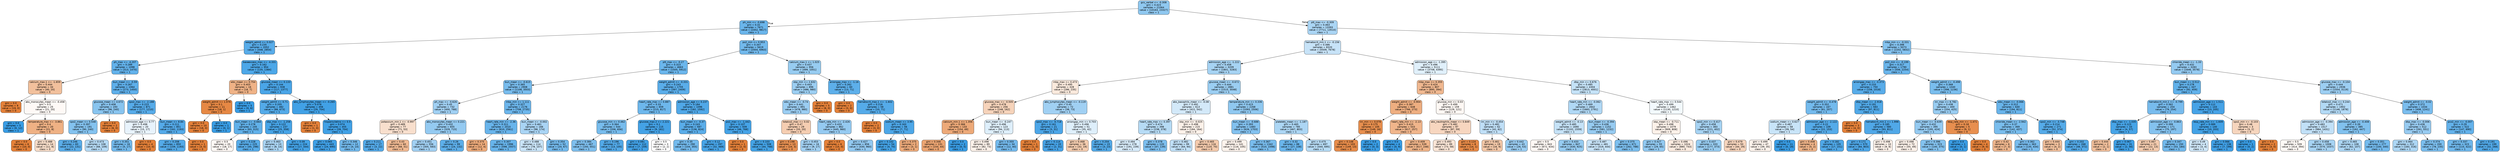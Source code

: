 digraph Tree {
node [shape=box, style="filled, rounded", color="black", fontname="helvetica"] ;
edge [fontname="helvetica"] ;
0 [label="gcs_verbal <= -0.308\ngini = 0.423\nsamples = 21064\nvalue = [10163, 23327]\nclass = 1", fillcolor="#8fc8f0"] ;
1 [label="ph_min <= -0.698\ngini = 0.32\nsamples = 7671\nvalue = [2452, 9817]\nclass = 1", fillcolor="#6ab5eb"] ;
0 -> 1 [labeldistance=2.5, labelangle=45, headlabel="True"] ;
2 [label="weight_admit <= 0.027\ngini = 0.235\nsamples = 2052\nvalue = [448, 2854]\nclass = 1", fillcolor="#58ace9"] ;
1 -> 2 ;
3 [label="ph_max <= -4.207\ngini = 0.289\nsamples = 1098\nvalue = [313, 1470]\nclass = 1", fillcolor="#63b2eb"] ;
2 -> 3 ;
4 [label="calcium_max.1 <= -1.659\ngini = 0.444\nsamples = 34\nvalue = [40, 20]\nclass = 0", fillcolor="#f2c09c"] ;
3 -> 4 ;
5 [label="gini = 0.0\nsamples = 9\nvalue = [19, 0]\nclass = 0", fillcolor="#e58139"] ;
4 -> 5 ;
6 [label="abs_monocytes_mean <= -0.458\ngini = 0.5\nsamples = 25\nvalue = [21, 20]\nclass = 0", fillcolor="#fef9f6"] ;
4 -> 6 ;
7 [label="gini = 0.0\nsamples = 5\nvalue = [0, 12]\nclass = 1", fillcolor="#399de5"] ;
6 -> 7 ;
8 [label="temperature_max <= -3.861\ngini = 0.4\nsamples = 20\nvalue = [21, 8]\nclass = 0", fillcolor="#efb184"] ;
6 -> 8 ;
9 [label="gini = 0.0\nsamples = 6\nvalue = [10, 0]\nclass = 0", fillcolor="#e58139"] ;
8 -> 9 ;
10 [label="gini = 0.488\nsamples = 14\nvalue = [11, 8]\nclass = 0", fillcolor="#f8ddc9"] ;
8 -> 10 ;
11 [label="bun_mean <= -0.59\ngini = 0.267\nsamples = 1064\nvalue = [273, 1450]\nclass = 1", fillcolor="#5eafea"] ;
3 -> 11 ;
12 [label="glucose_mean <= 4.672\ngini = 0.408\nsamples = 193\nvalue = [96, 240]\nclass = 1", fillcolor="#88c4ef"] ;
11 -> 12 ;
13 [label="spo2_mean <= 0.548\ngini = 0.397\nsamples = 191\nvalue = [90, 240]\nclass = 1", fillcolor="#83c2ef"] ;
12 -> 13 ;
14 [label="gini = 0.246\nsamples = 83\nvalue = [22, 131]\nclass = 1", fillcolor="#5aade9"] ;
13 -> 14 ;
15 [label="gini = 0.473\nsamples = 108\nvalue = [68, 109]\nclass = 1", fillcolor="#b5daf5"] ;
13 -> 15 ;
16 [label="gini = 0.0\nsamples = 2\nvalue = [6, 0]\nclass = 0", fillcolor="#e58139"] ;
12 -> 16 ;
17 [label="spo2_max <= -2.188\ngini = 0.223\nsamples = 871\nvalue = [177, 1210]\nclass = 1", fillcolor="#56abe9"] ;
11 -> 17 ;
18 [label="admission_age <= 0.77\ngini = 0.498\nsamples = 20\nvalue = [15, 17]\nclass = 1", fillcolor="#e8f3fc"] ;
17 -> 18 ;
19 [label="gini = 0.351\nsamples = 16\nvalue = [5, 17]\nclass = 1", fillcolor="#73baed"] ;
18 -> 19 ;
20 [label="gini = 0.0\nsamples = 4\nvalue = [10, 0]\nclass = 0", fillcolor="#e58139"] ;
18 -> 20 ;
21 [label="bun_mean <= 8.84\ngini = 0.211\nsamples = 851\nvalue = [162, 1193]\nclass = 1", fillcolor="#54aae9"] ;
17 -> 21 ;
22 [label="gini = 0.208\nsamples = 850\nvalue = [159, 1193]\nclass = 1", fillcolor="#53aae8"] ;
21 -> 22 ;
23 [label="gini = 0.0\nsamples = 1\nvalue = [3, 0]\nclass = 0", fillcolor="#e58139"] ;
21 -> 23 ;
24 [label="baseexcess_max <= -4.331\ngini = 0.162\nsamples = 954\nvalue = [135, 1384]\nclass = 1", fillcolor="#4ca7e8"] ;
2 -> 24 ;
25 [label="wbc_mean <= 0.754\ngini = 0.403\nsamples = 16\nvalue = [18, 7]\nclass = 0", fillcolor="#efb286"] ;
24 -> 25 ;
26 [label="weight_admit <= 1.076\ngini = 0.1\nsamples = 11\nvalue = [18, 1]\nclass = 0", fillcolor="#e68844"] ;
25 -> 26 ;
27 [label="gini = 0.0\nsamples = 10\nvalue = [18, 0]\nclass = 0", fillcolor="#e58139"] ;
26 -> 27 ;
28 [label="gini = 0.0\nsamples = 1\nvalue = [0, 1]\nclass = 1", fillcolor="#399de5"] ;
26 -> 28 ;
29 [label="gini = 0.0\nsamples = 5\nvalue = [0, 6]\nclass = 1", fillcolor="#399de5"] ;
25 -> 29 ;
30 [label="glucose_mean <= 0.133\ngini = 0.144\nsamples = 938\nvalue = [117, 1377]\nclass = 1", fillcolor="#4aa5e7"] ;
24 -> 30 ;
31 [label="weight_admit <= 0.71\ngini = 0.205\nsamples = 482\nvalue = [88, 673]\nclass = 1", fillcolor="#53aae8"] ;
30 -> 31 ;
32 [label="bun_mean <= -0.664\ngini = 0.278\nsamples = 245\nvalue = [63, 315]\nclass = 1", fillcolor="#61b1ea"] ;
31 -> 32 ;
33 [label="gini = 0.5\nsamples = 20\nvalue = [18, 17]\nclass = 0", fillcolor="#fef8f4"] ;
32 -> 33 ;
34 [label="gini = 0.228\nsamples = 225\nvalue = [45, 298]\nclass = 1", fillcolor="#57ace9"] ;
32 -> 34 ;
35 [label="sbp_max <= -1.258\ngini = 0.122\nsamples = 237\nvalue = [25, 358]\nclass = 1", fillcolor="#47a4e7"] ;
31 -> 35 ;
36 [label="gini = 0.463\nsamples = 13\nvalue = [8, 14]\nclass = 1", fillcolor="#aad5f4"] ;
35 -> 36 ;
37 [label="gini = 0.09\nsamples = 224\nvalue = [17, 344]\nclass = 1", fillcolor="#43a2e6"] ;
35 -> 37 ;
38 [label="abs_lymphocytes_mean <= -0.265\ngini = 0.076\nsamples = 456\nvalue = [29, 704]\nclass = 1", fillcolor="#41a1e6"] ;
30 -> 38 ;
39 [label="gini = 0.0\nsamples = 1\nvalue = [1, 0]\nclass = 0", fillcolor="#e58139"] ;
38 -> 39 ;
40 [label="hispanic/latino <= 0.5\ngini = 0.074\nsamples = 455\nvalue = [28, 704]\nclass = 1", fillcolor="#41a1e6"] ;
38 -> 40 ;
41 [label="gini = 0.065\nsamples = 443\nvalue = [24, 690]\nclass = 1", fillcolor="#40a0e6"] ;
40 -> 41 ;
42 [label="gini = 0.346\nsamples = 12\nvalue = [4, 14]\nclass = 1", fillcolor="#72b9ec"] ;
40 -> 42 ;
43 [label="po2_min <= 0.953\ngini = 0.347\nsamples = 5619\nvalue = [2004, 6963]\nclass = 1", fillcolor="#72b9ec"] ;
1 -> 43 ;
44 [label="ptt_max <= -0.27\ngini = 0.323\nsamples = 4663\nvalue = [1505, 5912]\nclass = 1", fillcolor="#6bb6ec"] ;
43 -> 44 ;
45 [label="bun_mean <= -0.615\ngini = 0.365\nsamples = 2908\nvalue = [1108, 3503]\nclass = 1", fillcolor="#78bced"] ;
44 -> 45 ;
46 [label="ph_max <= -0.626\ngini = 0.45\nsamples = 732\nvalue = [400, 768]\nclass = 1", fillcolor="#a0d0f3"] ;
45 -> 46 ;
47 [label="potassium_min.1 <= -0.997\ngini = 0.489\nsamples = 77\nvalue = [71, 53]\nclass = 0", fillcolor="#f8dfcd"] ;
46 -> 47 ;
48 [label="gini = 0.211\nsamples = 17\nvalue = [3, 22]\nclass = 1", fillcolor="#54aae9"] ;
47 -> 48 ;
49 [label="gini = 0.43\nsamples = 60\nvalue = [68, 31]\nclass = 0", fillcolor="#f1ba93"] ;
47 -> 49 ;
50 [label="abs_monocytes_mean <= 0.221\ngini = 0.432\nsamples = 655\nvalue = [329, 715]\nclass = 1", fillcolor="#94caf1"] ;
46 -> 50 ;
51 [label="gini = 0.451\nsamples = 556\nvalue = [305, 583]\nclass = 1", fillcolor="#a1d0f3"] ;
50 -> 51 ;
52 [label="gini = 0.26\nsamples = 99\nvalue = [24, 132]\nclass = 1", fillcolor="#5dafea"] ;
50 -> 52 ;
53 [label="mbp_min <= 1.111\ngini = 0.327\nsamples = 2176\nvalue = [708, 2735]\nclass = 1", fillcolor="#6cb6ec"] ;
45 -> 53 ;
54 [label="heart_rate_min <= -2.36\ngini = 0.311\nsamples = 2010\nvalue = [610, 2561]\nclass = 1", fillcolor="#68b4eb"] ;
53 -> 54 ;
55 [label="gini = 0.375\nsamples = 14\nvalue = [12, 4]\nclass = 0", fillcolor="#eeab7b"] ;
54 -> 55 ;
56 [label="gini = 0.307\nsamples = 1996\nvalue = [598, 2557]\nclass = 1", fillcolor="#67b4eb"] ;
54 -> 56 ;
57 [label="bun_mean <= -0.002\ngini = 0.461\nsamples = 166\nvalue = [98, 174]\nclass = 1", fillcolor="#a9d4f4"] ;
53 -> 57 ;
58 [label="gini = 0.488\nsamples = 114\nvalue = [78, 107]\nclass = 1", fillcolor="#c9e4f8"] ;
57 -> 58 ;
59 [label="gini = 0.354\nsamples = 52\nvalue = [20, 67]\nclass = 1", fillcolor="#74baed"] ;
57 -> 59 ;
60 [label="weight_admit <= -0.331\ngini = 0.243\nsamples = 1755\nvalue = [397, 2409]\nclass = 1", fillcolor="#5aade9"] ;
44 -> 60 ;
61 [label="heart_rate_max <= 0.887\ngini = 0.33\nsamples = 659\nvalue = [215, 817]\nclass = 1", fillcolor="#6db7ec"] ;
60 -> 61 ;
62 [label="glucose_min <= 0.462\ngini = 0.364\nsamples = 544\nvalue = [206, 656]\nclass = 1", fillcolor="#77bced"] ;
61 -> 62 ;
63 [label="gini = 0.384\nsamples = 467\nvalue = [193, 551]\nclass = 1", fillcolor="#7ebfee"] ;
62 -> 63 ;
64 [label="gini = 0.196\nsamples = 77\nvalue = [13, 105]\nclass = 1", fillcolor="#52a9e8"] ;
62 -> 64 ;
65 [label="glucose_max.2 <= 2.221\ngini = 0.1\nsamples = 115\nvalue = [9, 161]\nclass = 1", fillcolor="#44a2e6"] ;
61 -> 65 ;
66 [label="gini = 0.081\nsamples = 112\nvalue = [7, 159]\nclass = 1", fillcolor="#42a1e6"] ;
65 -> 66 ;
67 [label="gini = 0.5\nsamples = 3\nvalue = [2, 2]\nclass = 0", fillcolor="#ffffff"] ;
65 -> 67 ;
68 [label="admission_age <= 0.237\ngini = 0.184\nsamples = 1096\nvalue = [182, 1592]\nclass = 1", fillcolor="#50a8e8"] ;
60 -> 68 ;
69 [label="bun_mean <= -0.37\ngini = 0.243\nsamples = 587\nvalue = [136, 824]\nclass = 1", fillcolor="#5aade9"] ;
68 -> 69 ;
70 [label="gini = 0.35\nsamples = 290\nvalue = [104, 355]\nclass = 1", fillcolor="#73baed"] ;
69 -> 70 ;
71 [label="gini = 0.12\nsamples = 297\nvalue = [32, 469]\nclass = 1", fillcolor="#47a4e7"] ;
69 -> 71 ;
72 [label="po2_max <= -1.442\ngini = 0.107\nsamples = 509\nvalue = [46, 768]\nclass = 1", fillcolor="#45a3e7"] ;
68 -> 72 ;
73 [label="gini = 0.0\nsamples = 1\nvalue = [2, 0]\nclass = 0", fillcolor="#e58139"] ;
72 -> 73 ;
74 [label="gini = 0.103\nsamples = 508\nvalue = [44, 768]\nclass = 1", fillcolor="#44a3e6"] ;
72 -> 74 ;
75 [label="calcium_max.1 <= 1.025\ngini = 0.437\nsamples = 956\nvalue = [499, 1051]\nclass = 1", fillcolor="#97ccf1"] ;
43 -> 75 ;
76 [label="sbp_min <= 2.632\ngini = 0.443\nsamples = 896\nvalue = [486, 980]\nclass = 1", fillcolor="#9bcef2"] ;
75 -> 76 ;
77 [label="wbc_mean <= -0.74\ngini = 0.441\nsamples = 891\nvalue = [478, 980]\nclass = 1", fillcolor="#9acdf2"] ;
76 -> 77 ;
78 [label="totalco2_max <= 0.02\ngini = 0.47\nsamples = 29\nvalue = [33, 20]\nclass = 0", fillcolor="#f5cdb1"] ;
77 -> 78 ;
79 [label="gini = 0.198\nsamples = 13\nvalue = [24, 3]\nclass = 0", fillcolor="#e89152"] ;
78 -> 79 ;
80 [label="gini = 0.453\nsamples = 16\nvalue = [9, 17]\nclass = 1", fillcolor="#a2d1f3"] ;
78 -> 80 ;
81 [label="heart_rate_min <= -2.426\ngini = 0.433\nsamples = 862\nvalue = [445, 960]\nclass = 1", fillcolor="#95caf1"] ;
77 -> 81 ;
82 [label="gini = 0.0\nsamples = 6\nvalue = [15, 0]\nclass = 0", fillcolor="#e58139"] ;
81 -> 82 ;
83 [label="gini = 0.427\nsamples = 856\nvalue = [430, 960]\nclass = 1", fillcolor="#92c9f1"] ;
81 -> 83 ;
84 [label="gini = 0.0\nsamples = 5\nvalue = [8, 0]\nclass = 0", fillcolor="#e58139"] ;
76 -> 84 ;
85 [label="aniongap_max <= -1.16\ngini = 0.262\nsamples = 60\nvalue = [13, 71]\nclass = 1", fillcolor="#5dafea"] ;
75 -> 85 ;
86 [label="gini = 0.0\nsamples = 2\nvalue = [3, 0]\nclass = 0", fillcolor="#e58139"] ;
85 -> 86 ;
87 [label="hematocrit_max.1 <= -1.602\ngini = 0.216\nsamples = 58\nvalue = [10, 71]\nclass = 1", fillcolor="#55abe9"] ;
85 -> 87 ;
88 [label="gini = 0.0\nsamples = 2\nvalue = [3, 0]\nclass = 0", fillcolor="#e58139"] ;
87 -> 88 ;
89 [label="sodium_mean <= 3.95\ngini = 0.163\nsamples = 56\nvalue = [7, 71]\nclass = 1", fillcolor="#4da7e8"] ;
87 -> 89 ;
90 [label="gini = 0.102\nsamples = 54\nvalue = [4, 70]\nclass = 1", fillcolor="#44a3e6"] ;
89 -> 90 ;
91 [label="gini = 0.375\nsamples = 2\nvalue = [3, 1]\nclass = 0", fillcolor="#eeab7b"] ;
89 -> 91 ;
92 [label="ptt_max <= -0.309\ngini = 0.463\nsamples = 13393\nvalue = [7711, 13510]\nclass = 1", fillcolor="#aad5f4"] ;
0 -> 92 [labeldistance=2.5, labelangle=-45, headlabel="False"] ;
93 [label="hematocrit_min.1 <= -0.156\ngini = 0.486\nsamples = 8320\nvalue = [5509, 7678]\nclass = 1", fillcolor="#c7e3f8"] ;
92 -> 93 ;
94 [label="admission_age <= -1.222\ngini = 0.458\nsamples = 3209\nvalue = [1801, 3283]\nclass = 1", fillcolor="#a6d3f3"] ;
93 -> 94 ;
95 [label="mbp_max <= 0.473\ngini = 0.495\nsamples = 328\nvalue = [286, 235]\nclass = 0", fillcolor="#fae9dc"] ;
94 -> 95 ;
96 [label="glucose_max <= -0.505\ngini = 0.478\nsamples = 256\nvalue = [248, 162]\nclass = 0", fillcolor="#f6d3ba"] ;
95 -> 96 ;
97 [label="calcium_min.1 <= 1.356\ngini = 0.366\nsamples = 133\nvalue = [154, 49]\nclass = 0", fillcolor="#eda978"] ;
96 -> 97 ;
98 [label="gini = 0.346\nsamples = 131\nvalue = [154, 44]\nclass = 0", fillcolor="#eca572"] ;
97 -> 98 ;
99 [label="gini = 0.0\nsamples = 2\nvalue = [0, 5]\nclass = 1", fillcolor="#399de5"] ;
97 -> 99 ;
100 [label="bun_mean <= -0.247\ngini = 0.496\nsamples = 123\nvalue = [94, 113]\nclass = 1", fillcolor="#deeffb"] ;
96 -> 100 ;
101 [label="gini = 0.498\nsamples = 89\nvalue = [82, 73]\nclass = 0", fillcolor="#fcf1e9"] ;
100 -> 101 ;
102 [label="gini = 0.355\nsamples = 34\nvalue = [12, 40]\nclass = 1", fillcolor="#74baed"] ;
100 -> 102 ;
103 [label="abs_lymphocytes_mean <= -0.119\ngini = 0.45\nsamples = 72\nvalue = [38, 73]\nclass = 1", fillcolor="#a0d0f3"] ;
95 -> 103 ;
104 [label="spo2_max <= -0.718\ngini = 0.161\nsamples = 21\nvalue = [3, 31]\nclass = 1", fillcolor="#4ca6e8"] ;
103 -> 104 ;
105 [label="gini = 0.0\nsamples = 1\nvalue = [1, 0]\nclass = 0", fillcolor="#e58139"] ;
104 -> 105 ;
106 [label="gini = 0.114\nsamples = 20\nvalue = [2, 31]\nclass = 1", fillcolor="#46a3e7"] ;
104 -> 106 ;
107 [label="aniongap_min <= 0.703\ngini = 0.496\nsamples = 51\nvalue = [35, 42]\nclass = 1", fillcolor="#deeffb"] ;
103 -> 107 ;
108 [label="gini = 0.468\nsamples = 36\nvalue = [32, 19]\nclass = 0", fillcolor="#f4ccaf"] ;
107 -> 108 ;
109 [label="gini = 0.204\nsamples = 15\nvalue = [3, 23]\nclass = 1", fillcolor="#53aae8"] ;
107 -> 109 ;
110 [label="glucose_mean <= -0.672\ngini = 0.444\nsamples = 2881\nvalue = [1515, 3048]\nclass = 1", fillcolor="#9bcef2"] ;
94 -> 110 ;
111 [label="abs_basophils_mean <= -0.08\ngini = 0.492\nsamples = 613\nvalue = [422, 542]\nclass = 1", fillcolor="#d3e9f9"] ;
110 -> 111 ;
112 [label="heart_rate_max <= 0.397\ngini = 0.474\nsamples = 398\nvalue = [238, 378]\nclass = 1", fillcolor="#b6dbf5"] ;
111 -> 112 ;
113 [label="gini = 0.494\nsamples = 278\nvalue = [191, 239]\nclass = 1", fillcolor="#d7ebfa"] ;
112 -> 113 ;
114 [label="gini = 0.378\nsamples = 120\nvalue = [47, 139]\nclass = 1", fillcolor="#7cbeee"] ;
112 -> 114 ;
115 [label="sbp_min <= -0.025\ngini = 0.498\nsamples = 215\nvalue = [184, 164]\nclass = 0", fillcolor="#fcf1e9"] ;
111 -> 115 ;
116 [label="gini = 0.482\nsamples = 99\nvalue = [64, 94]\nclass = 1", fillcolor="#c0e0f7"] ;
115 -> 116 ;
117 [label="gini = 0.465\nsamples = 116\nvalue = [120, 70]\nclass = 0", fillcolor="#f4caac"] ;
115 -> 117 ;
118 [label="temperature_min <= 0.336\ngini = 0.423\nsamples = 2268\nvalue = [1093, 2506]\nclass = 1", fillcolor="#8fc8f0"] ;
110 -> 118 ;
119 [label="bun_mean <= -0.688\ngini = 0.393\nsamples = 1483\nvalue = [626, 1703]\nclass = 1", fillcolor="#82c1ef"] ;
118 -> 119 ;
120 [label="gini = 0.499\nsamples = 141\nvalue = [116, 105]\nclass = 0", fillcolor="#fdf3ec"] ;
119 -> 120 ;
121 [label="gini = 0.367\nsamples = 1342\nvalue = [510, 1598]\nclass = 1", fillcolor="#78bced"] ;
119 -> 121 ;
122 [label="platelets_mean <= -1.187\ngini = 0.465\nsamples = 785\nvalue = [467, 803]\nclass = 1", fillcolor="#acd6f4"] ;
118 -> 122 ;
123 [label="gini = 0.32\nsamples = 88\nvalue = [27, 108]\nclass = 1", fillcolor="#6ab6ec"] ;
122 -> 123 ;
124 [label="gini = 0.475\nsamples = 697\nvalue = [440, 695]\nclass = 1", fillcolor="#b6dbf5"] ;
122 -> 124 ;
125 [label="admission_age <= -1.395\ngini = 0.496\nsamples = 5111\nvalue = [3708, 4395]\nclass = 1", fillcolor="#e0f0fb"] ;
93 -> 125 ;
126 [label="mbp_max <= 0.355\ngini = 0.424\nsamples = 807\nvalue = [895, 394]\nclass = 0", fillcolor="#f0b890"] ;
125 -> 126 ;
127 [label="weight_admit <= -0.904\ngini = 0.387\nsamples = 648\nvalue = [766, 273]\nclass = 0", fillcolor="#eeae80"] ;
126 -> 127 ;
128 [label="inr_min <= 0.078\ngini = 0.175\nsamples = 105\nvalue = [149, 16]\nclass = 0", fillcolor="#e88f4e"] ;
127 -> 128 ;
129 [label="gini = 0.148\nsamples = 103\nvalue = [149, 13]\nclass = 0", fillcolor="#e78c4a"] ;
128 -> 129 ;
130 [label="gini = 0.0\nsamples = 2\nvalue = [0, 3]\nclass = 1", fillcolor="#399de5"] ;
128 -> 130 ;
131 [label="heart_rate_min <= -2.13\ngini = 0.415\nsamples = 543\nvalue = [617, 257]\nclass = 0", fillcolor="#f0b58b"] ;
127 -> 131 ;
132 [label="gini = 0.0\nsamples = 4\nvalue = [0, 9]\nclass = 1", fillcolor="#399de5"] ;
131 -> 132 ;
133 [label="gini = 0.409\nsamples = 539\nvalue = [617, 248]\nclass = 0", fillcolor="#efb489"] ;
131 -> 133 ;
134 [label="glucose_min <= 0.03\ngini = 0.499\nsamples = 159\nvalue = [129, 121]\nclass = 0", fillcolor="#fdf7f3"] ;
126 -> 134 ;
135 [label="abs_neutrophils_mean <= 0.849\ngini = 0.482\nsamples = 97\nvalue = [87, 59]\nclass = 0", fillcolor="#f7d6bf"] ;
134 -> 135 ;
136 [label="gini = 0.493\nsamples = 89\nvalue = [73, 58]\nclass = 0", fillcolor="#fae5d6"] ;
135 -> 136 ;
137 [label="gini = 0.124\nsamples = 8\nvalue = [14, 1]\nclass = 0", fillcolor="#e78a47"] ;
135 -> 137 ;
138 [label="inr_min <= -0.454\ngini = 0.482\nsamples = 62\nvalue = [42, 62]\nclass = 1", fillcolor="#bfdff7"] ;
134 -> 138 ;
139 [label="gini = 0.461\nsamples = 19\nvalue = [16, 9]\nclass = 0", fillcolor="#f4c8a8"] ;
138 -> 139 ;
140 [label="gini = 0.442\nsamples = 43\nvalue = [26, 53]\nclass = 1", fillcolor="#9acdf2"] ;
138 -> 140 ;
141 [label="dbp_min <= 0.676\ngini = 0.485\nsamples = 4304\nvalue = [2813, 4001]\nclass = 1", fillcolor="#c4e2f7"] ;
125 -> 141 ;
142 [label="heart_rate_min <= -0.062\ngini = 0.469\nsamples = 2842\nvalue = [1683, 2791]\nclass = 1", fillcolor="#b0d8f5"] ;
141 -> 142 ;
143 [label="weight_admit <= -0.13\ngini = 0.485\nsamples = 1690\nvalue = [1102, 1559]\nclass = 1", fillcolor="#c5e2f7"] ;
142 -> 143 ;
144 [label="gini = 0.5\nsamples = 843\nvalue = [672, 634]\nclass = 0", fillcolor="#fef8f4"] ;
143 -> 144 ;
145 [label="gini = 0.433\nsamples = 847\nvalue = [430, 925]\nclass = 1", fillcolor="#95cbf1"] ;
143 -> 145 ;
146 [label="bun_mean <= -0.394\ngini = 0.436\nsamples = 1152\nvalue = [581, 1232]\nclass = 1", fillcolor="#96cbf1"] ;
142 -> 146 ;
147 [label="gini = 0.487\nsamples = 481\nvalue = [319, 444]\nclass = 1", fillcolor="#c7e3f8"] ;
146 -> 147 ;
148 [label="gini = 0.375\nsamples = 671\nvalue = [262, 788]\nclass = 1", fillcolor="#7bbeee"] ;
146 -> 148 ;
149 [label="heart_rate_max <= 0.544\ngini = 0.499\nsamples = 1462\nvalue = [1130, 1210]\nclass = 1", fillcolor="#f2f9fd"] ;
141 -> 149 ;
150 [label="sbp_mean <= -0.711\ngini = 0.498\nsamples = 1079\nvalue = [909, 808]\nclass = 0", fillcolor="#fcf1e9"] ;
149 -> 150 ;
151 [label="gini = 0.427\nsamples = 55\nvalue = [29, 65]\nclass = 1", fillcolor="#91c9f1"] ;
150 -> 151 ;
152 [label="gini = 0.496\nsamples = 1024\nvalue = [880, 743]\nclass = 0", fillcolor="#fbebe0"] ;
150 -> 152 ;
153 [label="spo2_min <= 0.417\ngini = 0.458\nsamples = 383\nvalue = [221, 402]\nclass = 1", fillcolor="#a6d3f3"] ;
149 -> 153 ;
154 [label="gini = 0.437\nsamples = 333\nvalue = [177, 373]\nclass = 1", fillcolor="#97ccf1"] ;
153 -> 154 ;
155 [label="gini = 0.479\nsamples = 50\nvalue = [44, 29]\nclass = 0", fillcolor="#f6d4bc"] ;
153 -> 155 ;
156 [label="mbp_min <= -0.331\ngini = 0.398\nsamples = 5073\nvalue = [2202, 5832]\nclass = 1", fillcolor="#84c2ef"] ;
92 -> 156 ;
157 [label="po2_min <= -0.199\ngini = 0.317\nsamples = 1790\nvalue = [556, 2254]\nclass = 1", fillcolor="#6ab5eb"] ;
156 -> 157 ;
158 [label="aniongap_max <= -0.373\ngini = 0.233\nsamples = 750\nvalue = [158, 1018]\nclass = 1", fillcolor="#58ace9"] ;
157 -> 158 ;
159 [label="weight_admit <= -0.478\ngini = 0.352\nsamples = 167\nvalue = [61, 207]\nclass = 1", fillcolor="#73baed"] ;
158 -> 159 ;
160 [label="sodium_mean <= 0.627\ngini = 0.487\nsamples = 58\nvalue = [39, 54]\nclass = 1", fillcolor="#c8e4f8"] ;
159 -> 160 ;
161 [label="gini = 0.499\nsamples = 47\nvalue = [39, 35]\nclass = 0", fillcolor="#fcf2eb"] ;
160 -> 161 ;
162 [label="gini = 0.0\nsamples = 11\nvalue = [0, 19]\nclass = 1", fillcolor="#399de5"] ;
160 -> 162 ;
163 [label="admission_age <= -2.122\ngini = 0.22\nsamples = 109\nvalue = [22, 153]\nclass = 1", fillcolor="#55abe9"] ;
159 -> 163 ;
164 [label="gini = 0.408\nsamples = 4\nvalue = [5, 2]\nclass = 0", fillcolor="#efb388"] ;
163 -> 164 ;
165 [label="gini = 0.182\nsamples = 105\nvalue = [17, 151]\nclass = 1", fillcolor="#4fa8e8"] ;
163 -> 165 ;
166 [label="dbp_mean <= -2.918\ngini = 0.191\nsamples = 583\nvalue = [97, 811]\nclass = 1", fillcolor="#51a9e8"] ;
158 -> 166 ;
167 [label="gini = 0.0\nsamples = 3\nvalue = [4, 0]\nclass = 0", fillcolor="#e58139"] ;
166 -> 167 ;
168 [label="hematocrit_min.1 <= 1.998\ngini = 0.185\nsamples = 580\nvalue = [93, 811]\nclass = 1", fillcolor="#50a8e8"] ;
166 -> 168 ;
169 [label="gini = 0.171\nsamples = 570\nvalue = [84, 803]\nclass = 1", fillcolor="#4ea7e8"] ;
168 -> 169 ;
170 [label="gini = 0.498\nsamples = 10\nvalue = [9, 8]\nclass = 0", fillcolor="#fcf1e9"] ;
168 -> 170 ;
171 [label="weight_admit <= -0.498\ngini = 0.368\nsamples = 1040\nvalue = [398, 1236]\nclass = 1", fillcolor="#79bded"] ;
157 -> 171 ;
172 [label="inr_max <= 6.782\ngini = 0.438\nsamples = 400\nvalue = [204, 425]\nclass = 1", fillcolor="#98ccf1"] ;
171 -> 172 ;
173 [label="bun_mean <= -0.639\ngini = 0.432\nsamples = 395\nvalue = [195, 424]\nclass = 1", fillcolor="#94caf1"] ;
172 -> 173 ;
174 [label="gini = 0.498\nsamples = 72\nvalue = [55, 49]\nclass = 0", fillcolor="#fcf1e9"] ;
173 -> 174 ;
175 [label="gini = 0.396\nsamples = 323\nvalue = [140, 375]\nclass = 1", fillcolor="#83c2ef"] ;
173 -> 175 ;
176 [label="resp_rate_min <= -1.471\ngini = 0.18\nsamples = 5\nvalue = [9, 1]\nclass = 0", fillcolor="#e88f4f"] ;
172 -> 176 ;
177 [label="gini = 0.0\nsamples = 1\nvalue = [0, 1]\nclass = 1", fillcolor="#399de5"] ;
176 -> 177 ;
178 [label="gini = 0.0\nsamples = 4\nvalue = [9, 0]\nclass = 0", fillcolor="#e58139"] ;
176 -> 178 ;
179 [label="wbc_mean <= -0.066\ngini = 0.312\nsamples = 640\nvalue = [194, 811]\nclass = 1", fillcolor="#68b4eb"] ;
171 -> 179 ;
180 [label="chloride_mean <= -2.942\ngini = 0.37\nsamples = 369\nvalue = [142, 437]\nclass = 1", fillcolor="#79bded"] ;
179 -> 180 ;
181 [label="gini = 0.42\nsamples = 6\nvalue = [7, 3]\nclass = 0", fillcolor="#f0b78e"] ;
180 -> 181 ;
182 [label="gini = 0.362\nsamples = 363\nvalue = [135, 434]\nclass = 1", fillcolor="#77bbed"] ;
180 -> 182 ;
183 [label="spo2_min <= -3.748\ngini = 0.214\nsamples = 271\nvalue = [52, 374]\nclass = 1", fillcolor="#55abe9"] ;
179 -> 183 ;
184 [label="gini = 0.444\nsamples = 3\nvalue = [4, 2]\nclass = 0", fillcolor="#f2c09c"] ;
183 -> 184 ;
185 [label="gini = 0.202\nsamples = 268\nvalue = [48, 372]\nclass = 1", fillcolor="#53aae8"] ;
183 -> 185 ;
186 [label="chloride_mean <= -1.33\ngini = 0.432\nsamples = 3283\nvalue = [1646, 3578]\nclass = 1", fillcolor="#94caf1"] ;
156 -> 186 ;
187 [label="bun_mean <= 0.512\ngini = 0.278\nsamples = 347\nvalue = [92, 459]\nclass = 1", fillcolor="#61b1ea"] ;
186 -> 187 ;
188 [label="hematocrit_min.1 <= -0.799\ngini = 0.362\nsamples = 204\nvalue = [79, 254]\nclass = 1", fillcolor="#77bbed"] ;
187 -> 188 ;
189 [label="dbp_max <= -1.035\ngini = 0.123\nsamples = 33\nvalue = [4, 57]\nclass = 1", fillcolor="#47a4e7"] ;
188 -> 189 ;
190 [label="gini = 0.444\nsamples = 2\nvalue = [2, 1]\nclass = 0", fillcolor="#f2c09c"] ;
189 -> 190 ;
191 [label="gini = 0.067\nsamples = 31\nvalue = [2, 56]\nclass = 1", fillcolor="#40a0e6"] ;
189 -> 191 ;
192 [label="admission_age <= -0.863\ngini = 0.399\nsamples = 171\nvalue = [75, 197]\nclass = 1", fillcolor="#84c2ef"] ;
188 -> 192 ;
193 [label="gini = 0.467\nsamples = 21\nvalue = [22, 13]\nclass = 0", fillcolor="#f4cbae"] ;
192 -> 193 ;
194 [label="gini = 0.347\nsamples = 150\nvalue = [53, 184]\nclass = 1", fillcolor="#72b9ec"] ;
192 -> 194 ;
195 [label="admission_age <= 1.511\ngini = 0.112\nsamples = 143\nvalue = [13, 205]\nclass = 1", fillcolor="#46a3e7"] ;
187 -> 195 ;
196 [label="resp_rate_min <= -1.609\ngini = 0.089\nsamples = 140\nvalue = [10, 203]\nclass = 1", fillcolor="#43a2e6"] ;
195 -> 196 ;
197 [label="gini = 0.49\nsamples = 4\nvalue = [3, 4]\nclass = 1", fillcolor="#cee6f8"] ;
196 -> 197 ;
198 [label="gini = 0.066\nsamples = 136\nvalue = [7, 199]\nclass = 1", fillcolor="#40a0e6"] ;
196 -> 198 ;
199 [label="spo2_min <= -0.103\ngini = 0.48\nsamples = 3\nvalue = [3, 2]\nclass = 0", fillcolor="#f6d5bd"] ;
195 -> 199 ;
200 [label="gini = 0.0\nsamples = 1\nvalue = [0, 2]\nclass = 1", fillcolor="#399de5"] ;
199 -> 200 ;
201 [label="gini = 0.0\nsamples = 2\nvalue = [3, 0]\nclass = 0", fillcolor="#e58139"] ;
199 -> 201 ;
202 [label="glucose_max <= -0.104\ngini = 0.444\nsamples = 2936\nvalue = [1554, 3119]\nclass = 1", fillcolor="#9ccef2"] ;
186 -> 202 ;
203 [label="totalco2_max <= 0.244\ngini = 0.471\nsamples = 1902\nvalue = [1146, 1878]\nclass = 1", fillcolor="#b2d9f5"] ;
202 -> 203 ;
204 [label="admission_age <= -0.394\ngini = 0.483\nsamples = 1517\nvalue = [984, 1431]\nclass = 1", fillcolor="#c1e0f7"] ;
203 -> 204 ;
205 [label="gini = 0.5\nsamples = 509\nvalue = [414, 394]\nclass = 0", fillcolor="#fef9f5"] ;
204 -> 205 ;
206 [label="gini = 0.458\nsamples = 1008\nvalue = [570, 1037]\nclass = 1", fillcolor="#a6d3f3"] ;
204 -> 206 ;
207 [label="admission_age <= -0.408\ngini = 0.39\nsamples = 385\nvalue = [162, 447]\nclass = 1", fillcolor="#81c1ee"] ;
203 -> 207 ;
208 [label="gini = 0.465\nsamples = 108\nvalue = [62, 107]\nclass = 1", fillcolor="#acd6f4"] ;
207 -> 208 ;
209 [label="gini = 0.351\nsamples = 277\nvalue = [100, 340]\nclass = 1", fillcolor="#73baed"] ;
207 -> 209 ;
210 [label="weight_admit <= -0.02\ngini = 0.372\nsamples = 1034\nvalue = [408, 1241]\nclass = 1", fillcolor="#7abdee"] ;
202 -> 210 ;
211 [label="dbp_max <= -0.006\ngini = 0.436\nsamples = 512\nvalue = [261, 551]\nclass = 1", fillcolor="#97cbf1"] ;
210 -> 211 ;
212 [label="gini = 0.464\nsamples = 312\nvalue = [183, 316]\nclass = 1", fillcolor="#acd6f4"] ;
211 -> 212 ;
213 [label="gini = 0.374\nsamples = 200\nvalue = [78, 235]\nclass = 1", fillcolor="#7bbeee"] ;
211 -> 213 ;
214 [label="pco2_min <= -0.007\ngini = 0.29\nsamples = 522\nvalue = [147, 690]\nclass = 1", fillcolor="#63b2eb"] ;
210 -> 214 ;
215 [label="gini = 0.337\nsamples = 323\nvalue = [115, 422]\nclass = 1", fillcolor="#6fb8ec"] ;
214 -> 215 ;
216 [label="gini = 0.191\nsamples = 199\nvalue = [32, 268]\nclass = 1", fillcolor="#51a9e8"] ;
214 -> 216 ;
}